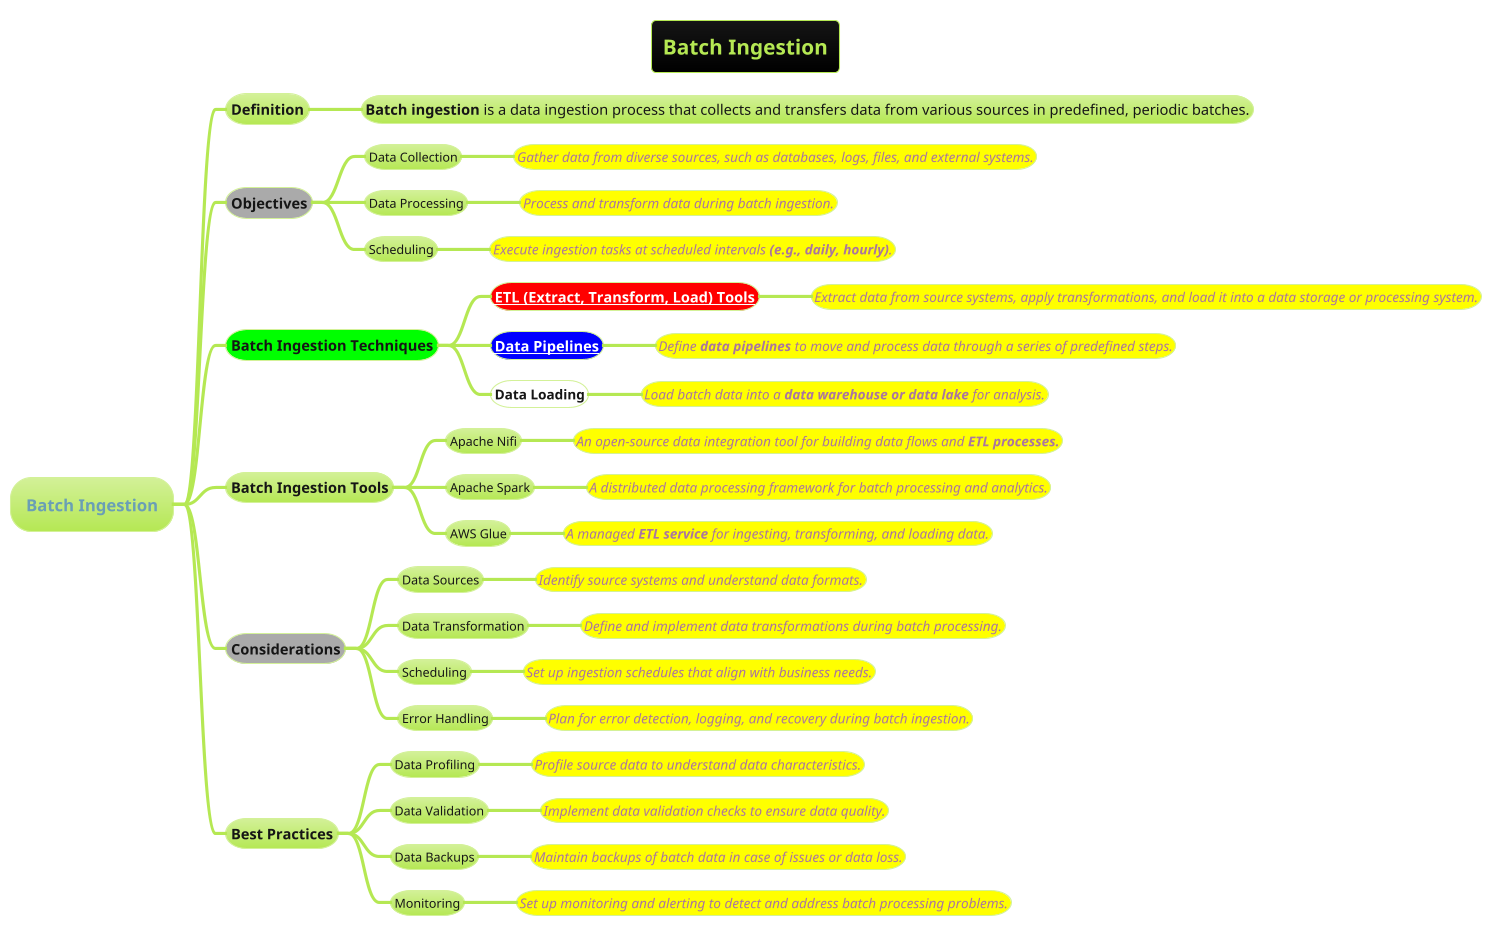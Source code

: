 @startmindmap
title Batch Ingestion
!theme hacker

* Batch Ingestion
** Definition
*** <size:14>**Batch ingestion** is a data ingestion process that collects and transfers data from various sources in predefined, periodic batches.

**[#a] Objectives
*** Data Collection
****[#yellow] ====<size:13>Gather data from diverse sources, such as databases, logs, files, and external systems.
*** Data Processing
****[#yellow] ====<size:13>Process and transform data during batch ingestion.
*** Scheduling
****[#yellow] ====<size:13>Execute ingestion tasks at scheduled intervals **(e.g., daily, hourly)**.

**[#lime] Batch Ingestion Techniques
***[#red] ===**[[../../data-or-database-migration/Data-Migration-Strategies/ETL-(Extract-Transform-Load)-Strategy.puml ETL (Extract, Transform, Load) Tools]]**
****[#yellow] ====<size:13>Extract data from source systems, apply transformations, and load it into a data storage or processing system.
***[#blue] ===**[[data-pipeline.puml Data Pipelines]]**
****[#yellow] ====<size:13>Define **data pipelines** to move and process data through a series of predefined steps.
***[#white] ===Data Loading
****[#yellow] ====<size:13>Load batch data into a **data warehouse or data lake** for analysis.

** Batch Ingestion Tools
*** Apache Nifi
****[#yellow] ====<size:13>An open-source data integration tool for building data flows and **ETL processes.**
*** Apache Spark
****[#yellow] ====<size:13>A distributed data processing framework for batch processing and analytics.
*** AWS Glue
****[#yellow] ====<size:13>A managed **ETL service **for ingesting, transforming, and loading data.

**[#a] Considerations
*** Data Sources
****[#yellow] ====<size:13>Identify source systems and understand data formats.
*** Data Transformation
****[#yellow] ====<size:13>Define and implement data transformations during batch processing.
*** Scheduling
****[#yellow] ====<size:13>Set up ingestion schedules that align with business needs.

*** Error Handling
****[#yellow] ====<size:13>Plan for error detection, logging, and recovery during batch ingestion.

** Best Practices
*** Data Profiling
****[#yellow] ====<size:13>Profile source data to understand data characteristics.
*** Data Validation
****[#yellow] ====<size:13>Implement data validation checks to ensure data quality.
*** Data Backups
****[#yellow] ====<size:13>Maintain backups of batch data in case of issues or data loss.
*** Monitoring
****[#yellow] ====<size:13>Set up monitoring and alerting to detect and address batch processing problems.

@endmindmap
